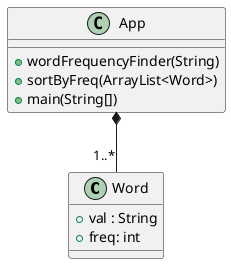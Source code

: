 @startuml
'https://plantuml.com/class-diagram

class Word {
+ val : String
+ freq: int
}

class App {
+ wordFrequencyFinder(String)
+ sortByFreq(ArrayList<Word>)
+ main(String[])
}

App *-- "1..*" Word

@enduml